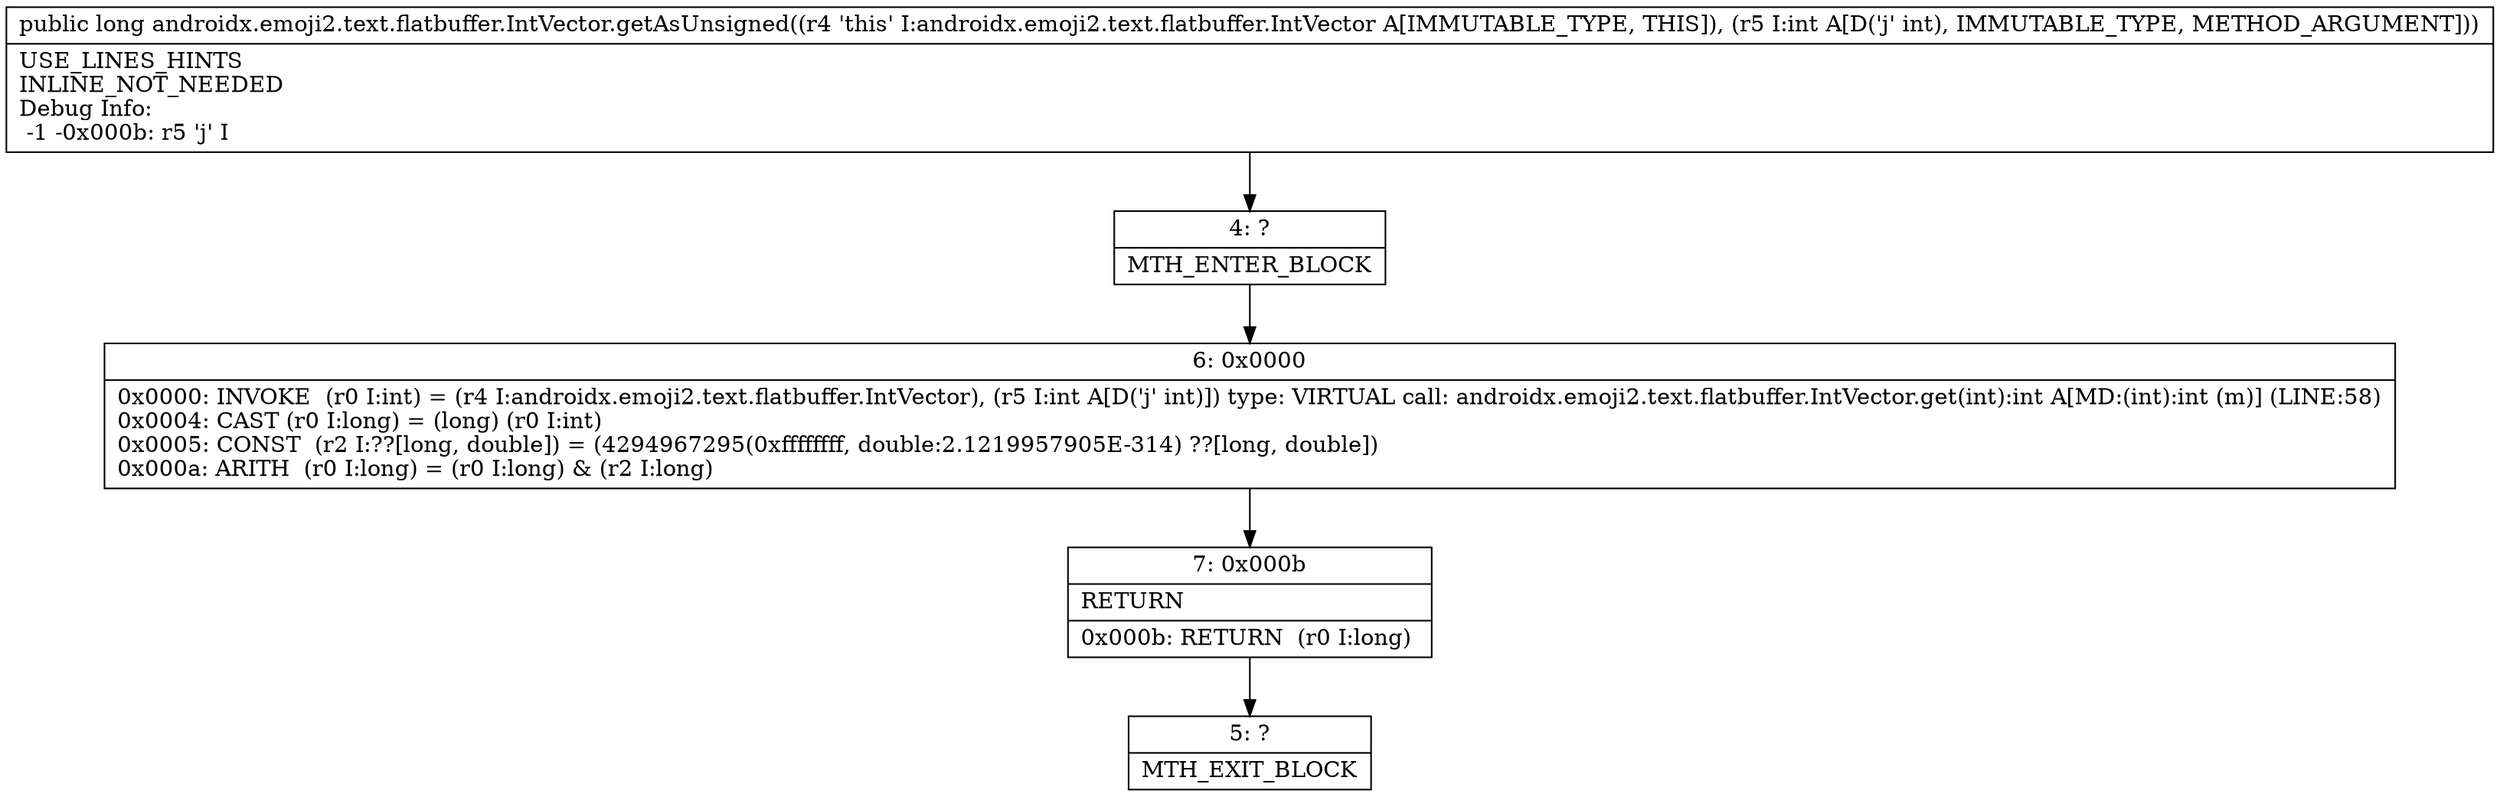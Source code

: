 digraph "CFG forandroidx.emoji2.text.flatbuffer.IntVector.getAsUnsigned(I)J" {
Node_4 [shape=record,label="{4\:\ ?|MTH_ENTER_BLOCK\l}"];
Node_6 [shape=record,label="{6\:\ 0x0000|0x0000: INVOKE  (r0 I:int) = (r4 I:androidx.emoji2.text.flatbuffer.IntVector), (r5 I:int A[D('j' int)]) type: VIRTUAL call: androidx.emoji2.text.flatbuffer.IntVector.get(int):int A[MD:(int):int (m)] (LINE:58)\l0x0004: CAST (r0 I:long) = (long) (r0 I:int) \l0x0005: CONST  (r2 I:??[long, double]) = (4294967295(0xffffffff, double:2.1219957905E\-314) ??[long, double]) \l0x000a: ARITH  (r0 I:long) = (r0 I:long) & (r2 I:long) \l}"];
Node_7 [shape=record,label="{7\:\ 0x000b|RETURN\l|0x000b: RETURN  (r0 I:long) \l}"];
Node_5 [shape=record,label="{5\:\ ?|MTH_EXIT_BLOCK\l}"];
MethodNode[shape=record,label="{public long androidx.emoji2.text.flatbuffer.IntVector.getAsUnsigned((r4 'this' I:androidx.emoji2.text.flatbuffer.IntVector A[IMMUTABLE_TYPE, THIS]), (r5 I:int A[D('j' int), IMMUTABLE_TYPE, METHOD_ARGUMENT]))  | USE_LINES_HINTS\lINLINE_NOT_NEEDED\lDebug Info:\l  \-1 \-0x000b: r5 'j' I\l}"];
MethodNode -> Node_4;Node_4 -> Node_6;
Node_6 -> Node_7;
Node_7 -> Node_5;
}

